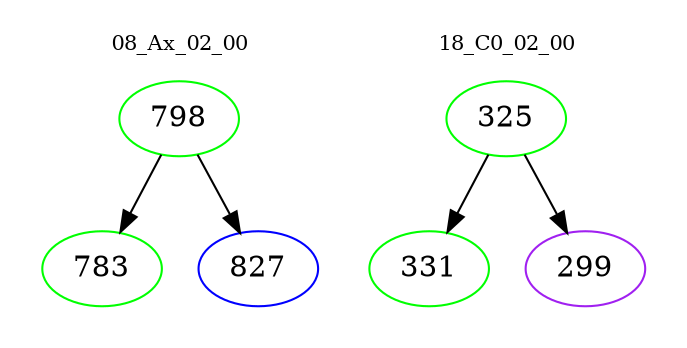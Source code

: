 digraph{
subgraph cluster_0 {
color = white
label = "08_Ax_02_00";
fontsize=10;
T0_798 [label="798", color="green"]
T0_798 -> T0_783 [color="black"]
T0_783 [label="783", color="green"]
T0_798 -> T0_827 [color="black"]
T0_827 [label="827", color="blue"]
}
subgraph cluster_1 {
color = white
label = "18_C0_02_00";
fontsize=10;
T1_325 [label="325", color="green"]
T1_325 -> T1_331 [color="black"]
T1_331 [label="331", color="green"]
T1_325 -> T1_299 [color="black"]
T1_299 [label="299", color="purple"]
}
}
